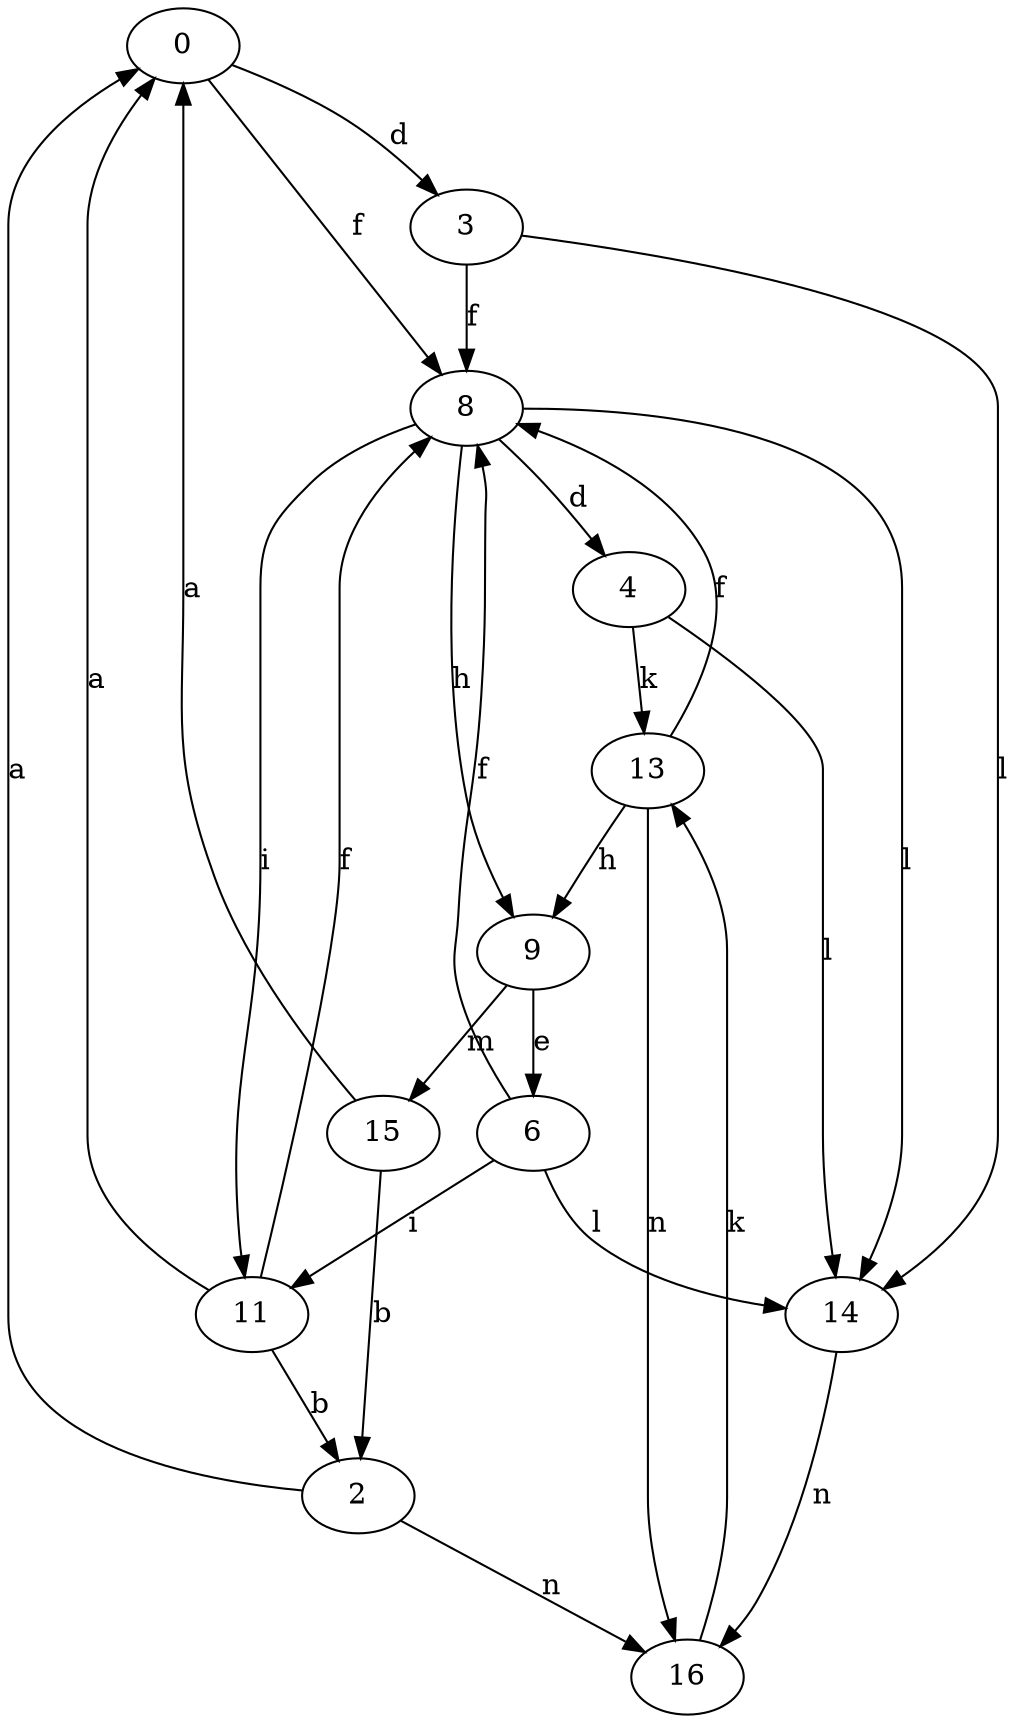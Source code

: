 strict digraph  {
0;
2;
3;
4;
6;
8;
9;
11;
13;
14;
15;
16;
0 -> 3  [label=d];
0 -> 8  [label=f];
2 -> 0  [label=a];
2 -> 16  [label=n];
3 -> 8  [label=f];
3 -> 14  [label=l];
4 -> 13  [label=k];
4 -> 14  [label=l];
6 -> 8  [label=f];
6 -> 11  [label=i];
6 -> 14  [label=l];
8 -> 4  [label=d];
8 -> 9  [label=h];
8 -> 11  [label=i];
8 -> 14  [label=l];
9 -> 6  [label=e];
9 -> 15  [label=m];
11 -> 0  [label=a];
11 -> 2  [label=b];
11 -> 8  [label=f];
13 -> 8  [label=f];
13 -> 9  [label=h];
13 -> 16  [label=n];
14 -> 16  [label=n];
15 -> 0  [label=a];
15 -> 2  [label=b];
16 -> 13  [label=k];
}
